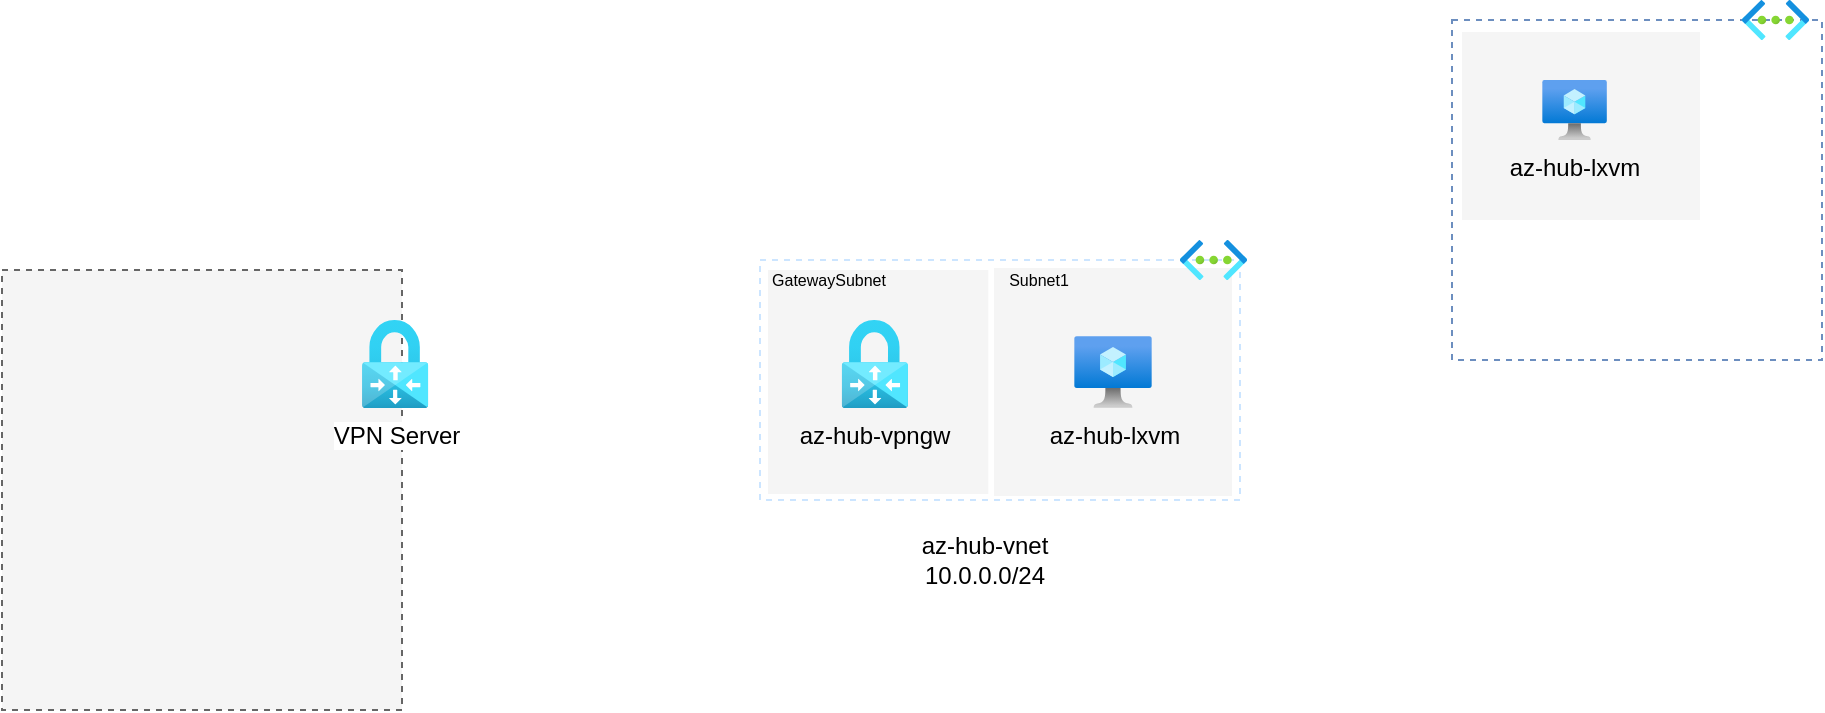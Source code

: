 <mxfile>
    <diagram id="lePEC99w6xmi49UkMN3E" name="Page-1">
        <mxGraphModel dx="802" dy="377" grid="1" gridSize="10" guides="1" tooltips="1" connect="1" arrows="1" fold="1" page="1" pageScale="1" pageWidth="1100" pageHeight="850" math="0" shadow="0">
            <root>
                <mxCell id="0"/>
                <mxCell id="1" parent="0"/>
                <mxCell id="4" value="" style="whiteSpace=wrap;html=1;fillColor=none;strokeColor=#CCE5FF;dashed=1;" vertex="1" parent="1">
                    <mxGeometry x="499" y="240" width="240" height="120" as="geometry"/>
                </mxCell>
                <mxCell id="12" value="" style="whiteSpace=wrap;html=1;dashed=1;fillColor=#f5f5f5;fontColor=#333333;strokeColor=none;" vertex="1" parent="1">
                    <mxGeometry x="503" y="245" width="110.17" height="112" as="geometry"/>
                </mxCell>
                <mxCell id="8" value="" style="whiteSpace=wrap;html=1;fillColor=none;strokeColor=#6c8ebf;dashed=1;" vertex="1" parent="1">
                    <mxGeometry x="845" y="120" width="185" height="170" as="geometry"/>
                </mxCell>
                <mxCell id="9" value="" style="aspect=fixed;html=1;points=[];align=center;image;fontSize=12;image=img/lib/azure2/networking/Virtual_Networks.svg;dashed=1;" vertex="1" parent="1">
                    <mxGeometry x="990" y="110" width="33.5" height="20" as="geometry"/>
                </mxCell>
                <mxCell id="10" value="az-hub-vpngw" style="aspect=fixed;html=1;points=[];align=center;image;fontSize=12;image=img/lib/azure2/networking/Virtual_Network_Gateways.svg;glass=0;dashed=1;dashPattern=8 8;strokeColor=#E6E6E6;fontColor=#000000;fillColor=#CCCCCC;rounded=0;sketch=1;hachureGap=4;jiggle=2;curveFitting=1;fontFamily=Helvetica;labelBackgroundColor=none;" vertex="1" parent="1">
                    <mxGeometry x="539.84" y="270" width="33.16" height="44" as="geometry"/>
                </mxCell>
                <mxCell id="11" value="GatewaySubnet" style="text;html=1;align=center;verticalAlign=middle;resizable=0;points=[];autosize=1;strokeColor=none;fillColor=none;fontSize=8;" vertex="1" parent="1">
                    <mxGeometry x="493" y="240" width="80" height="20" as="geometry"/>
                </mxCell>
                <mxCell id="13" value="" style="whiteSpace=wrap;html=1;dashed=1;fillColor=#f5f5f5;fontColor=#333333;strokeColor=none;" vertex="1" parent="1">
                    <mxGeometry x="616" y="244" width="119" height="114" as="geometry"/>
                </mxCell>
                <mxCell id="14" value="Subnet1" style="text;html=1;align=center;verticalAlign=middle;resizable=0;points=[];autosize=1;strokeColor=none;fillColor=none;fontSize=8;" vertex="1" parent="1">
                    <mxGeometry x="613.17" y="240" width="50" height="20" as="geometry"/>
                </mxCell>
                <mxCell id="15" value="az-hub-lxvm" style="aspect=fixed;html=1;points=[];align=center;image;fontSize=12;image=img/lib/azure2/compute/Virtual_Machine.svg;dashed=1;strokeColor=#CCE5FF;fillColor=none;fontFamily=Helvetica;labelBackgroundColor=none;" vertex="1" parent="1">
                    <mxGeometry x="656.09" y="278" width="38.82" height="36" as="geometry"/>
                </mxCell>
                <mxCell id="5" value="" style="aspect=fixed;html=1;points=[];align=center;image;fontSize=12;image=img/lib/azure2/networking/Virtual_Networks.svg;dashed=1;" vertex="1" parent="1">
                    <mxGeometry x="709" y="230" width="33.5" height="20" as="geometry"/>
                </mxCell>
                <mxCell id="16" value="az-hub-vnet&lt;br style=&quot;font-size: 12px;&quot;&gt;10.0.0.0/24" style="text;html=1;align=center;verticalAlign=middle;resizable=0;points=[];autosize=1;strokeColor=none;fillColor=none;fontSize=12;fontFamily=Helvetica;" vertex="1" parent="1">
                    <mxGeometry x="566.09" y="370" width="90" height="40" as="geometry"/>
                </mxCell>
                <mxCell id="17" value="" style="whiteSpace=wrap;html=1;dashed=1;labelBackgroundColor=#ffffff;strokeColor=#666666;fontFamily=Helvetica;fontSize=12;fillColor=#f5f5f5;fontColor=#333333;" vertex="1" parent="1">
                    <mxGeometry x="120" y="245" width="200" height="220" as="geometry"/>
                </mxCell>
                <mxCell id="18" value="VPN Server" style="aspect=fixed;html=1;points=[];align=center;image;fontSize=12;image=img/lib/azure2/networking/Virtual_Network_Gateways.svg;glass=0;dashed=1;dashPattern=8 8;strokeColor=#E6E6E6;fontColor=#000000;fillColor=#CCCCCC;rounded=0;sketch=1;hachureGap=4;jiggle=2;curveFitting=1;fontFamily=Helvetica;" vertex="1" parent="1">
                    <mxGeometry x="300.0" y="270" width="33.16" height="44" as="geometry"/>
                </mxCell>
                <mxCell id="20" value="" style="whiteSpace=wrap;html=1;dashed=1;fillColor=#f5f5f5;fontColor=#333333;strokeColor=none;" vertex="1" parent="1">
                    <mxGeometry x="850" y="126" width="119" height="94" as="geometry"/>
                </mxCell>
                <mxCell id="21" value="az-hub-lxvm" style="aspect=fixed;html=1;points=[];align=center;image;fontSize=12;image=img/lib/azure2/compute/Virtual_Machine.svg;dashed=1;strokeColor=#CCE5FF;fillColor=none;fontFamily=Helvetica;labelBackgroundColor=none;" vertex="1" parent="1">
                    <mxGeometry x="890.09" y="150" width="32.36" height="30" as="geometry"/>
                </mxCell>
            </root>
        </mxGraphModel>
    </diagram>
</mxfile>